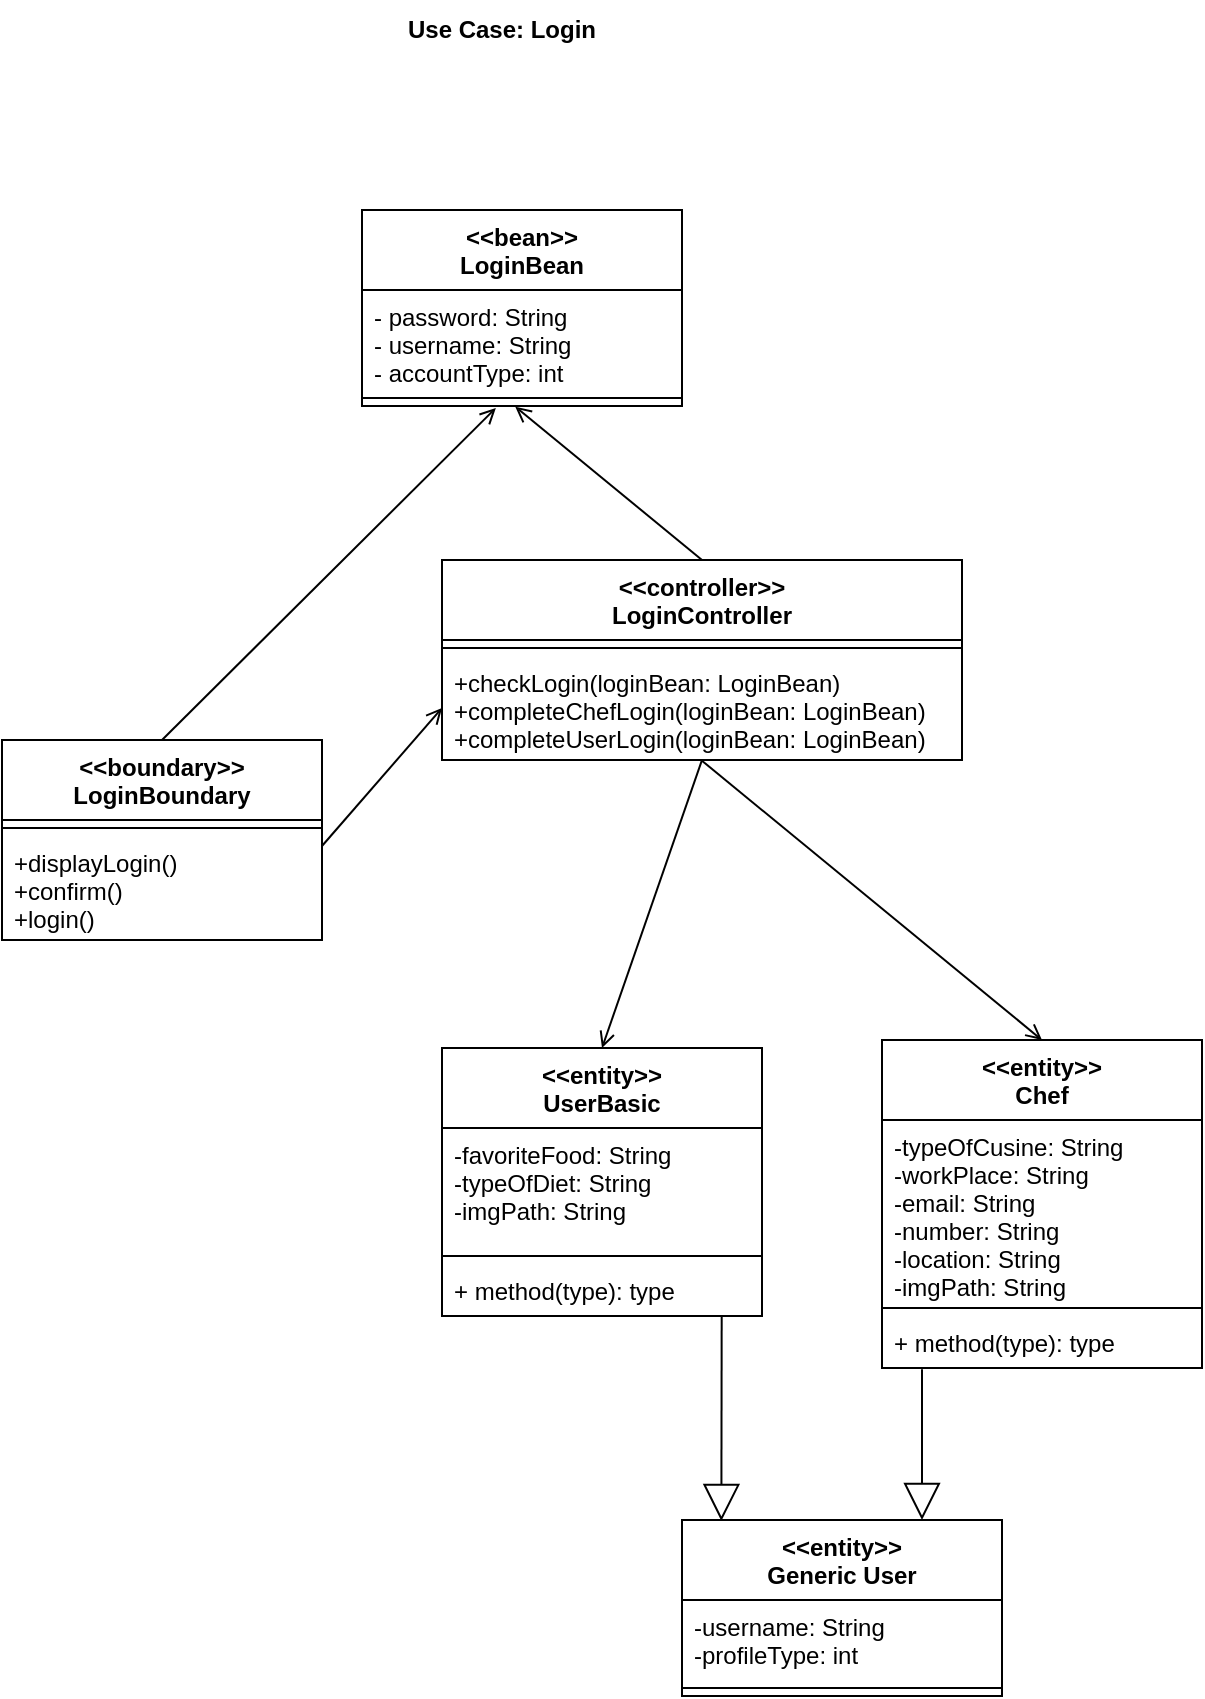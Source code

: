 <mxfile version="21.5.0" type="device">
  <diagram name="Pagina-1" id="jamyq3zcREsdCBHtyakl">
    <mxGraphModel dx="2440" dy="984" grid="1" gridSize="10" guides="1" tooltips="1" connect="1" arrows="1" fold="1" page="1" pageScale="1" pageWidth="827" pageHeight="1169" math="0" shadow="0">
      <root>
        <mxCell id="0" />
        <mxCell id="1" parent="0" />
        <mxCell id="yXNOp4gTqFDvDLP4UkSq-8" value="&lt;&lt;controller&gt;&gt;&#xa;LoginController" style="swimlane;fontStyle=1;align=center;verticalAlign=top;childLayout=stackLayout;horizontal=1;startSize=40;horizontalStack=0;resizeParent=1;resizeParentMax=0;resizeLast=0;collapsible=1;marginBottom=0;" parent="1" vertex="1">
          <mxGeometry x="340" y="300" width="260" height="100" as="geometry" />
        </mxCell>
        <mxCell id="yXNOp4gTqFDvDLP4UkSq-10" value="" style="line;strokeWidth=1;fillColor=none;align=left;verticalAlign=middle;spacingTop=-1;spacingLeft=3;spacingRight=3;rotatable=0;labelPosition=right;points=[];portConstraint=eastwest;strokeColor=inherit;" parent="yXNOp4gTqFDvDLP4UkSq-8" vertex="1">
          <mxGeometry y="40" width="260" height="8" as="geometry" />
        </mxCell>
        <mxCell id="yXNOp4gTqFDvDLP4UkSq-11" value="+checkLogin(loginBean: LoginBean)&#xa;+completeChefLogin(loginBean: LoginBean)&#xa;+completeUserLogin(loginBean: LoginBean)" style="text;strokeColor=none;fillColor=none;align=left;verticalAlign=top;spacingLeft=4;spacingRight=4;overflow=hidden;rotatable=0;points=[[0,0.5],[1,0.5]];portConstraint=eastwest;" parent="yXNOp4gTqFDvDLP4UkSq-8" vertex="1">
          <mxGeometry y="48" width="260" height="52" as="geometry" />
        </mxCell>
        <mxCell id="yXNOp4gTqFDvDLP4UkSq-12" value="&lt;&lt;boundary&gt;&gt;&#xa;LoginBoundary" style="swimlane;fontStyle=1;align=center;verticalAlign=top;childLayout=stackLayout;horizontal=1;startSize=40;horizontalStack=0;resizeParent=1;resizeParentMax=0;resizeLast=0;collapsible=1;marginBottom=0;" parent="1" vertex="1">
          <mxGeometry x="120" y="390" width="160" height="100" as="geometry" />
        </mxCell>
        <mxCell id="yXNOp4gTqFDvDLP4UkSq-14" value="" style="line;strokeWidth=1;fillColor=none;align=left;verticalAlign=middle;spacingTop=-1;spacingLeft=3;spacingRight=3;rotatable=0;labelPosition=right;points=[];portConstraint=eastwest;strokeColor=inherit;" parent="yXNOp4gTqFDvDLP4UkSq-12" vertex="1">
          <mxGeometry y="40" width="160" height="8" as="geometry" />
        </mxCell>
        <mxCell id="yXNOp4gTqFDvDLP4UkSq-15" value="+displayLogin()&#xa;+confirm()&#xa;+login()" style="text;strokeColor=none;fillColor=none;align=left;verticalAlign=top;spacingLeft=4;spacingRight=4;overflow=hidden;rotatable=0;points=[[0,0.5],[1,0.5]];portConstraint=eastwest;" parent="yXNOp4gTqFDvDLP4UkSq-12" vertex="1">
          <mxGeometry y="48" width="160" height="52" as="geometry" />
        </mxCell>
        <mxCell id="yXNOp4gTqFDvDLP4UkSq-16" value="&lt;b&gt;Use Case: Login&lt;/b&gt;" style="text;html=1;strokeColor=none;fillColor=none;align=center;verticalAlign=middle;whiteSpace=wrap;rounded=0;" parent="1" vertex="1">
          <mxGeometry x="260" y="20" width="220" height="30" as="geometry" />
        </mxCell>
        <mxCell id="yXNOp4gTqFDvDLP4UkSq-21" value="&lt;&lt;entity&gt;&gt;&#xa;UserBasic" style="swimlane;fontStyle=1;align=center;verticalAlign=top;childLayout=stackLayout;horizontal=1;startSize=40;horizontalStack=0;resizeParent=1;resizeParentMax=0;resizeLast=0;collapsible=1;marginBottom=0;" parent="1" vertex="1">
          <mxGeometry x="340" y="544" width="160" height="134" as="geometry" />
        </mxCell>
        <mxCell id="yXNOp4gTqFDvDLP4UkSq-26" value="-favoriteFood: String&#xa;-typeOfDiet: String&#xa;-imgPath: String" style="text;strokeColor=none;fillColor=none;align=left;verticalAlign=top;spacingLeft=4;spacingRight=4;overflow=hidden;rotatable=0;points=[[0,0.5],[1,0.5]];portConstraint=eastwest;" parent="yXNOp4gTqFDvDLP4UkSq-21" vertex="1">
          <mxGeometry y="40" width="160" height="60" as="geometry" />
        </mxCell>
        <mxCell id="yXNOp4gTqFDvDLP4UkSq-23" value="" style="line;strokeWidth=1;fillColor=none;align=left;verticalAlign=middle;spacingTop=-1;spacingLeft=3;spacingRight=3;rotatable=0;labelPosition=right;points=[];portConstraint=eastwest;strokeColor=inherit;" parent="yXNOp4gTqFDvDLP4UkSq-21" vertex="1">
          <mxGeometry y="100" width="160" height="8" as="geometry" />
        </mxCell>
        <mxCell id="yXNOp4gTqFDvDLP4UkSq-24" value="+ method(type): type" style="text;strokeColor=none;fillColor=none;align=left;verticalAlign=top;spacingLeft=4;spacingRight=4;overflow=hidden;rotatable=0;points=[[0,0.5],[1,0.5]];portConstraint=eastwest;" parent="yXNOp4gTqFDvDLP4UkSq-21" vertex="1">
          <mxGeometry y="108" width="160" height="26" as="geometry" />
        </mxCell>
        <mxCell id="yXNOp4gTqFDvDLP4UkSq-25" value="&lt;&lt;entity&gt;&gt;&#xa;Chef" style="swimlane;fontStyle=1;align=center;verticalAlign=top;childLayout=stackLayout;horizontal=1;startSize=40;horizontalStack=0;resizeParent=1;resizeParentMax=0;resizeLast=0;collapsible=1;marginBottom=0;" parent="1" vertex="1">
          <mxGeometry x="560" y="540" width="160" height="164" as="geometry" />
        </mxCell>
        <mxCell id="yXNOp4gTqFDvDLP4UkSq-22" value="-typeOfCusine: String&#xa;-workPlace: String&#xa;-email: String&#xa;-number: String&#xa;-location: String&#xa;-imgPath: String" style="text;strokeColor=none;fillColor=none;align=left;verticalAlign=top;spacingLeft=4;spacingRight=4;overflow=hidden;rotatable=0;points=[[0,0.5],[1,0.5]];portConstraint=eastwest;" parent="yXNOp4gTqFDvDLP4UkSq-25" vertex="1">
          <mxGeometry y="40" width="160" height="90" as="geometry" />
        </mxCell>
        <mxCell id="yXNOp4gTqFDvDLP4UkSq-27" value="" style="line;strokeWidth=1;fillColor=none;align=left;verticalAlign=middle;spacingTop=-1;spacingLeft=3;spacingRight=3;rotatable=0;labelPosition=right;points=[];portConstraint=eastwest;strokeColor=inherit;" parent="yXNOp4gTqFDvDLP4UkSq-25" vertex="1">
          <mxGeometry y="130" width="160" height="8" as="geometry" />
        </mxCell>
        <mxCell id="yXNOp4gTqFDvDLP4UkSq-28" value="+ method(type): type" style="text;strokeColor=none;fillColor=none;align=left;verticalAlign=top;spacingLeft=4;spacingRight=4;overflow=hidden;rotatable=0;points=[[0,0.5],[1,0.5]];portConstraint=eastwest;" parent="yXNOp4gTqFDvDLP4UkSq-25" vertex="1">
          <mxGeometry y="138" width="160" height="26" as="geometry" />
        </mxCell>
        <mxCell id="yXNOp4gTqFDvDLP4UkSq-29" value="&lt;&lt;bean&gt;&gt;&#xa;LoginBean" style="swimlane;fontStyle=1;align=center;verticalAlign=top;childLayout=stackLayout;horizontal=1;startSize=40;horizontalStack=0;resizeParent=1;resizeParentMax=0;resizeLast=0;collapsible=1;marginBottom=0;" parent="1" vertex="1">
          <mxGeometry x="300" y="125" width="160" height="98" as="geometry" />
        </mxCell>
        <mxCell id="yXNOp4gTqFDvDLP4UkSq-30" value="- password: String&#xa;- username: String&#xa;- accountType: int" style="text;strokeColor=none;fillColor=none;align=left;verticalAlign=top;spacingLeft=4;spacingRight=4;overflow=hidden;rotatable=0;points=[[0,0.5],[1,0.5]];portConstraint=eastwest;" parent="yXNOp4gTqFDvDLP4UkSq-29" vertex="1">
          <mxGeometry y="40" width="160" height="50" as="geometry" />
        </mxCell>
        <mxCell id="yXNOp4gTqFDvDLP4UkSq-31" value="" style="line;strokeWidth=1;fillColor=none;align=left;verticalAlign=middle;spacingTop=-1;spacingLeft=3;spacingRight=3;rotatable=0;labelPosition=right;points=[];portConstraint=eastwest;strokeColor=inherit;" parent="yXNOp4gTqFDvDLP4UkSq-29" vertex="1">
          <mxGeometry y="90" width="160" height="8" as="geometry" />
        </mxCell>
        <mxCell id="aHRAQqbGBVoQdefS3aLH-1" value="" style="endArrow=open;html=1;rounded=0;exitX=1;exitY=0.5;exitDx=0;exitDy=0;entryX=0;entryY=0.5;entryDx=0;entryDy=0;endFill=0;" parent="1" target="yXNOp4gTqFDvDLP4UkSq-11" edge="1">
          <mxGeometry width="50" height="50" relative="1" as="geometry">
            <mxPoint x="280" y="443.0" as="sourcePoint" />
            <mxPoint x="280" y="470" as="targetPoint" />
            <Array as="points" />
          </mxGeometry>
        </mxCell>
        <mxCell id="aHRAQqbGBVoQdefS3aLH-4" value="" style="endArrow=open;html=1;rounded=0;exitX=0.5;exitY=1;exitDx=0;exitDy=0;exitPerimeter=0;entryX=0.5;entryY=0;entryDx=0;entryDy=0;endFill=0;" parent="1" source="yXNOp4gTqFDvDLP4UkSq-11" target="yXNOp4gTqFDvDLP4UkSq-21" edge="1">
          <mxGeometry width="50" height="50" relative="1" as="geometry">
            <mxPoint x="310" y="550" as="sourcePoint" />
            <mxPoint x="360" y="500" as="targetPoint" />
          </mxGeometry>
        </mxCell>
        <mxCell id="aHRAQqbGBVoQdefS3aLH-7" value="" style="endArrow=open;html=1;rounded=0;exitX=0.5;exitY=0;exitDx=0;exitDy=0;endFill=0;" parent="1" source="yXNOp4gTqFDvDLP4UkSq-12" edge="1">
          <mxGeometry width="50" height="50" relative="1" as="geometry">
            <mxPoint x="430.0" y="410" as="sourcePoint" />
            <mxPoint x="366.927" y="224" as="targetPoint" />
          </mxGeometry>
        </mxCell>
        <mxCell id="aHRAQqbGBVoQdefS3aLH-9" value="" style="endArrow=open;html=1;rounded=0;exitX=0.5;exitY=0;exitDx=0;exitDy=0;endFill=0;entryX=0.479;entryY=0.974;entryDx=0;entryDy=0;entryPerimeter=0;" parent="1" source="yXNOp4gTqFDvDLP4UkSq-8" edge="1">
          <mxGeometry width="50" height="50" relative="1" as="geometry">
            <mxPoint x="430.0" y="310" as="sourcePoint" />
            <mxPoint x="376.64" y="223.324" as="targetPoint" />
          </mxGeometry>
        </mxCell>
        <mxCell id="T3jDJ_TETCn0RF5peB-f-5" value="&lt;&lt;entity&gt;&gt;&#xa;Generic User" style="swimlane;fontStyle=1;align=center;verticalAlign=top;childLayout=stackLayout;horizontal=1;startSize=40;horizontalStack=0;resizeParent=1;resizeParentMax=0;resizeLast=0;collapsible=1;marginBottom=0;" vertex="1" parent="1">
          <mxGeometry x="460" y="780" width="160" height="88" as="geometry" />
        </mxCell>
        <mxCell id="T3jDJ_TETCn0RF5peB-f-6" value="-username: String&#xa;-profileType: int" style="text;strokeColor=none;fillColor=none;align=left;verticalAlign=top;spacingLeft=4;spacingRight=4;overflow=hidden;rotatable=0;points=[[0,0.5],[1,0.5]];portConstraint=eastwest;" vertex="1" parent="T3jDJ_TETCn0RF5peB-f-5">
          <mxGeometry y="40" width="160" height="40" as="geometry" />
        </mxCell>
        <mxCell id="T3jDJ_TETCn0RF5peB-f-7" value="" style="line;strokeWidth=1;fillColor=none;align=left;verticalAlign=middle;spacingTop=-1;spacingLeft=3;spacingRight=3;rotatable=0;labelPosition=right;points=[];portConstraint=eastwest;strokeColor=inherit;" vertex="1" parent="T3jDJ_TETCn0RF5peB-f-5">
          <mxGeometry y="80" width="160" height="8" as="geometry" />
        </mxCell>
        <mxCell id="T3jDJ_TETCn0RF5peB-f-9" value="" style="endArrow=block;endSize=16;endFill=0;html=1;rounded=0;exitX=0.125;exitY=1.023;exitDx=0;exitDy=0;entryX=0.75;entryY=0;entryDx=0;entryDy=0;exitPerimeter=0;" edge="1" parent="1" source="yXNOp4gTqFDvDLP4UkSq-28" target="T3jDJ_TETCn0RF5peB-f-5">
          <mxGeometry width="160" relative="1" as="geometry">
            <mxPoint x="570" y="490" as="sourcePoint" />
            <mxPoint x="730" y="490" as="targetPoint" />
          </mxGeometry>
        </mxCell>
        <mxCell id="T3jDJ_TETCn0RF5peB-f-10" value="" style="endArrow=block;endSize=16;endFill=0;html=1;rounded=0;exitX=0.874;exitY=0.996;exitDx=0;exitDy=0;exitPerimeter=0;entryX=0.123;entryY=0.006;entryDx=0;entryDy=0;entryPerimeter=0;" edge="1" parent="1" source="yXNOp4gTqFDvDLP4UkSq-24" target="T3jDJ_TETCn0RF5peB-f-5">
          <mxGeometry width="160" relative="1" as="geometry">
            <mxPoint x="480.32" y="644.004" as="sourcePoint" />
            <mxPoint x="480.0" y="729.21" as="targetPoint" />
          </mxGeometry>
        </mxCell>
        <mxCell id="T3jDJ_TETCn0RF5peB-f-11" value="" style="endArrow=open;html=1;rounded=0;exitX=0.498;exitY=0.999;exitDx=0;exitDy=0;exitPerimeter=0;entryX=0.5;entryY=0;entryDx=0;entryDy=0;endFill=0;" edge="1" parent="1" source="yXNOp4gTqFDvDLP4UkSq-11" target="yXNOp4gTqFDvDLP4UkSq-25">
          <mxGeometry width="50" height="50" relative="1" as="geometry">
            <mxPoint x="430" y="410" as="sourcePoint" />
            <mxPoint x="430" y="554" as="targetPoint" />
          </mxGeometry>
        </mxCell>
      </root>
    </mxGraphModel>
  </diagram>
</mxfile>
